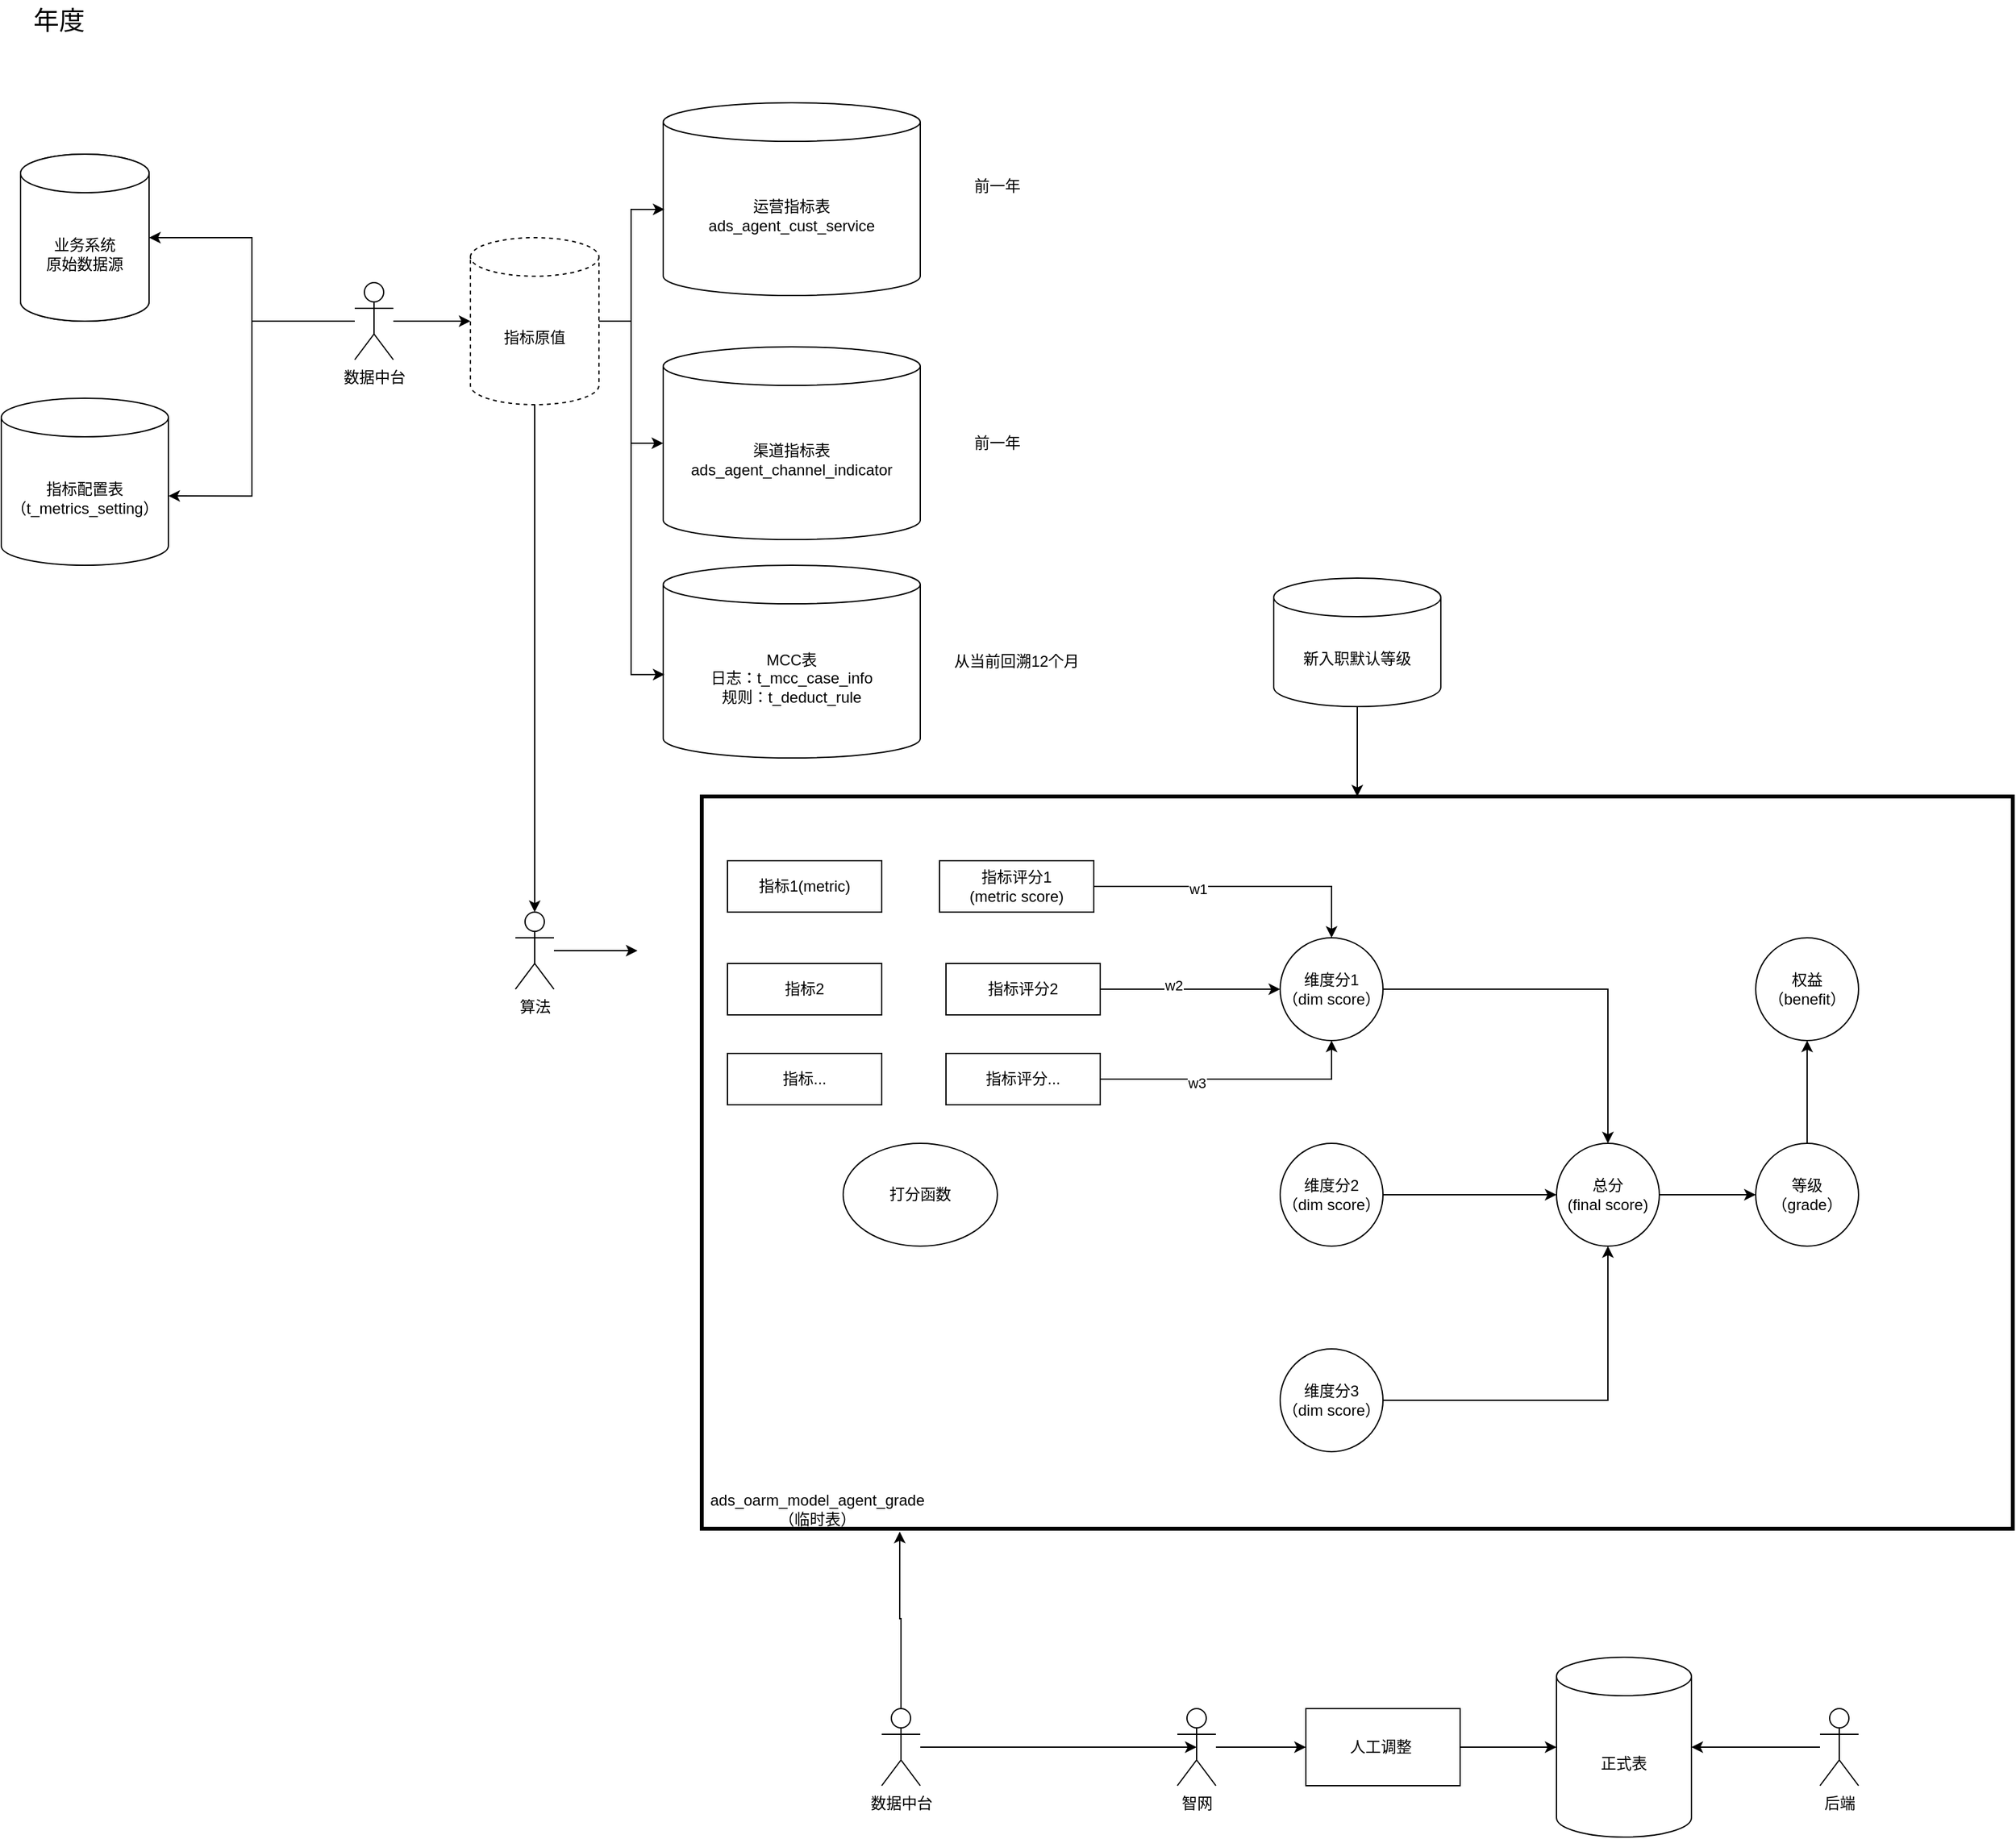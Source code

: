 <mxfile version="24.1.0" type="github">
  <diagram name="Page-1" id="7adLxPBNDACRK67hd0sj">
    <mxGraphModel dx="1194" dy="756" grid="1" gridSize="10" guides="1" tooltips="1" connect="1" arrows="1" fold="1" page="1" pageScale="1" pageWidth="850" pageHeight="1100" math="0" shadow="0">
      <root>
        <mxCell id="0" />
        <mxCell id="1" parent="0" />
        <mxCell id="HvlShVi-bSNx_eHB84_e-1" value="&lt;font style=&quot;font-size: 20px;&quot;&gt;年度&lt;/font&gt;" style="text;html=1;align=center;verticalAlign=middle;whiteSpace=wrap;rounded=0;" vertex="1" parent="1">
          <mxGeometry x="40" y="60" width="60" height="30" as="geometry" />
        </mxCell>
        <mxCell id="HvlShVi-bSNx_eHB84_e-2" value="业务系统&lt;div&gt;原始数据源&lt;/div&gt;" style="shape=cylinder3;whiteSpace=wrap;html=1;boundedLbl=1;backgroundOutline=1;size=15;" vertex="1" parent="1">
          <mxGeometry x="40" y="180" width="100" height="130" as="geometry" />
        </mxCell>
        <mxCell id="HvlShVi-bSNx_eHB84_e-13" style="edgeStyle=orthogonalEdgeStyle;rounded=0;orthogonalLoop=1;jettySize=auto;html=1;" edge="1" parent="1" source="HvlShVi-bSNx_eHB84_e-3" target="HvlShVi-bSNx_eHB84_e-11">
          <mxGeometry relative="1" as="geometry" />
        </mxCell>
        <mxCell id="HvlShVi-bSNx_eHB84_e-3" value="数据中台" style="shape=umlActor;verticalLabelPosition=bottom;verticalAlign=top;html=1;outlineConnect=0;" vertex="1" parent="1">
          <mxGeometry x="300" y="280" width="30" height="60" as="geometry" />
        </mxCell>
        <mxCell id="HvlShVi-bSNx_eHB84_e-7" value="指标配置表&lt;div&gt;（t_metrics_setting）&lt;/div&gt;" style="shape=cylinder3;whiteSpace=wrap;html=1;boundedLbl=1;backgroundOutline=1;size=15;" vertex="1" parent="1">
          <mxGeometry x="25" y="370" width="130" height="130" as="geometry" />
        </mxCell>
        <mxCell id="HvlShVi-bSNx_eHB84_e-9" style="edgeStyle=orthogonalEdgeStyle;rounded=0;orthogonalLoop=1;jettySize=auto;html=1;entryX=1;entryY=0.585;entryDx=0;entryDy=0;entryPerimeter=0;" edge="1" parent="1" source="HvlShVi-bSNx_eHB84_e-3" target="HvlShVi-bSNx_eHB84_e-7">
          <mxGeometry relative="1" as="geometry">
            <Array as="points">
              <mxPoint x="220" y="310" />
              <mxPoint x="220" y="446" />
            </Array>
          </mxGeometry>
        </mxCell>
        <mxCell id="HvlShVi-bSNx_eHB84_e-10" style="edgeStyle=orthogonalEdgeStyle;rounded=0;orthogonalLoop=1;jettySize=auto;html=1;entryX=1;entryY=0.5;entryDx=0;entryDy=0;entryPerimeter=0;" edge="1" parent="1" source="HvlShVi-bSNx_eHB84_e-3" target="HvlShVi-bSNx_eHB84_e-2">
          <mxGeometry relative="1" as="geometry" />
        </mxCell>
        <mxCell id="HvlShVi-bSNx_eHB84_e-19" style="edgeStyle=orthogonalEdgeStyle;rounded=0;orthogonalLoop=1;jettySize=auto;html=1;" edge="1" parent="1" source="HvlShVi-bSNx_eHB84_e-11" target="HvlShVi-bSNx_eHB84_e-16">
          <mxGeometry relative="1" as="geometry" />
        </mxCell>
        <mxCell id="HvlShVi-bSNx_eHB84_e-11" value="指标原值" style="shape=cylinder3;whiteSpace=wrap;html=1;boundedLbl=1;backgroundOutline=1;size=15;dashed=1;" vertex="1" parent="1">
          <mxGeometry x="390" y="245" width="100" height="130" as="geometry" />
        </mxCell>
        <mxCell id="HvlShVi-bSNx_eHB84_e-14" value="业务系统&lt;div&gt;原始数据源&lt;/div&gt;" style="shape=cylinder3;whiteSpace=wrap;html=1;boundedLbl=1;backgroundOutline=1;size=15;" vertex="1" parent="1">
          <mxGeometry x="40" y="180" width="100" height="130" as="geometry" />
        </mxCell>
        <mxCell id="HvlShVi-bSNx_eHB84_e-15" value="运营指标表&lt;div&gt;ads_agent_cust_service&lt;br&gt;&lt;/div&gt;" style="shape=cylinder3;whiteSpace=wrap;html=1;boundedLbl=1;backgroundOutline=1;size=15;" vertex="1" parent="1">
          <mxGeometry x="540" y="140" width="200" height="150" as="geometry" />
        </mxCell>
        <mxCell id="HvlShVi-bSNx_eHB84_e-16" value="渠道指标表&lt;div&gt;ads_agent_channel_indicator&lt;br&gt;&lt;/div&gt;" style="shape=cylinder3;whiteSpace=wrap;html=1;boundedLbl=1;backgroundOutline=1;size=15;" vertex="1" parent="1">
          <mxGeometry x="540" y="330" width="200" height="150" as="geometry" />
        </mxCell>
        <mxCell id="HvlShVi-bSNx_eHB84_e-17" value="MCC表&lt;div&gt;日志：t_mcc_case_info&lt;/div&gt;&lt;div&gt;规则：t_deduct_rule&lt;/div&gt;" style="shape=cylinder3;whiteSpace=wrap;html=1;boundedLbl=1;backgroundOutline=1;size=15;" vertex="1" parent="1">
          <mxGeometry x="540" y="500" width="200" height="150" as="geometry" />
        </mxCell>
        <mxCell id="HvlShVi-bSNx_eHB84_e-18" style="edgeStyle=orthogonalEdgeStyle;rounded=0;orthogonalLoop=1;jettySize=auto;html=1;entryX=0.005;entryY=0.553;entryDx=0;entryDy=0;entryPerimeter=0;" edge="1" parent="1" source="HvlShVi-bSNx_eHB84_e-11" target="HvlShVi-bSNx_eHB84_e-15">
          <mxGeometry relative="1" as="geometry" />
        </mxCell>
        <mxCell id="HvlShVi-bSNx_eHB84_e-20" style="edgeStyle=orthogonalEdgeStyle;rounded=0;orthogonalLoop=1;jettySize=auto;html=1;entryX=0.005;entryY=0.567;entryDx=0;entryDy=0;entryPerimeter=0;" edge="1" parent="1" source="HvlShVi-bSNx_eHB84_e-11" target="HvlShVi-bSNx_eHB84_e-17">
          <mxGeometry relative="1" as="geometry" />
        </mxCell>
        <mxCell id="HvlShVi-bSNx_eHB84_e-23" value="从当前回溯12个月" style="text;html=1;align=center;verticalAlign=middle;whiteSpace=wrap;rounded=0;" vertex="1" parent="1">
          <mxGeometry x="750" y="560" width="130" height="30" as="geometry" />
        </mxCell>
        <mxCell id="HvlShVi-bSNx_eHB84_e-29" style="edgeStyle=orthogonalEdgeStyle;rounded=0;orthogonalLoop=1;jettySize=auto;html=1;" edge="1" parent="1" source="HvlShVi-bSNx_eHB84_e-24">
          <mxGeometry relative="1" as="geometry">
            <mxPoint x="520" y="800" as="targetPoint" />
          </mxGeometry>
        </mxCell>
        <mxCell id="HvlShVi-bSNx_eHB84_e-24" value="算法" style="shape=umlActor;verticalLabelPosition=bottom;verticalAlign=top;html=1;outlineConnect=0;" vertex="1" parent="1">
          <mxGeometry x="425" y="770" width="30" height="60" as="geometry" />
        </mxCell>
        <mxCell id="HvlShVi-bSNx_eHB84_e-25" style="edgeStyle=orthogonalEdgeStyle;rounded=0;orthogonalLoop=1;jettySize=auto;html=1;entryX=0.5;entryY=0;entryDx=0;entryDy=0;entryPerimeter=0;" edge="1" parent="1" source="HvlShVi-bSNx_eHB84_e-11" target="HvlShVi-bSNx_eHB84_e-24">
          <mxGeometry relative="1" as="geometry" />
        </mxCell>
        <mxCell id="HvlShVi-bSNx_eHB84_e-26" value="指标1(metric)" style="rounded=0;whiteSpace=wrap;html=1;" vertex="1" parent="1">
          <mxGeometry x="590" y="730" width="120" height="40" as="geometry" />
        </mxCell>
        <mxCell id="HvlShVi-bSNx_eHB84_e-27" value="指标2" style="rounded=0;whiteSpace=wrap;html=1;" vertex="1" parent="1">
          <mxGeometry x="590" y="810" width="120" height="40" as="geometry" />
        </mxCell>
        <mxCell id="HvlShVi-bSNx_eHB84_e-28" value="指标..." style="rounded=0;whiteSpace=wrap;html=1;" vertex="1" parent="1">
          <mxGeometry x="590" y="880" width="120" height="40" as="geometry" />
        </mxCell>
        <mxCell id="HvlShVi-bSNx_eHB84_e-34" style="edgeStyle=orthogonalEdgeStyle;rounded=0;orthogonalLoop=1;jettySize=auto;html=1;" edge="1" parent="1" source="HvlShVi-bSNx_eHB84_e-30" target="HvlShVi-bSNx_eHB84_e-33">
          <mxGeometry relative="1" as="geometry" />
        </mxCell>
        <mxCell id="HvlShVi-bSNx_eHB84_e-37" value="w1" style="edgeLabel;html=1;align=center;verticalAlign=middle;resizable=0;points=[];" vertex="1" connectable="0" parent="HvlShVi-bSNx_eHB84_e-34">
          <mxGeometry x="-0.28" y="-1" relative="1" as="geometry">
            <mxPoint y="1" as="offset" />
          </mxGeometry>
        </mxCell>
        <mxCell id="HvlShVi-bSNx_eHB84_e-30" value="指标评分1&lt;div&gt;(metric score)&lt;span style=&quot;color: rgba(0, 0, 0, 0); font-family: monospace; font-size: 0px; text-align: start; text-wrap: nowrap;&quot;&gt;%3CmxGraphModel%3E%3Croot%3E%3CmxCell%20id%3D%220%22%2F%3E%3CmxCell%20id%3D%221%22%20parent%3D%220%22%2F%3E%3CmxCell%20id%3D%222%22%20value%3D%22%E6%8C%87%E6%A0%871%22%20style%3D%22rounded%3D0%3BwhiteSpace%3Dwrap%3Bhtml%3D1%3B%22%20vertex%3D%221%22%20parent%3D%221%22%3E%3CmxGeometry%20x%3D%22590%22%20y%3D%22730%22%20width%3D%22120%22%20height%3D%2240%22%20as%3D%22geometry%22%2F%3E%3C%2FmxCell%3E%3C%2Froot%3E%3C%2FmxGraphModel%3E&lt;/span&gt;&lt;/div&gt;" style="rounded=0;whiteSpace=wrap;html=1;" vertex="1" parent="1">
          <mxGeometry x="755" y="730" width="120" height="40" as="geometry" />
        </mxCell>
        <mxCell id="HvlShVi-bSNx_eHB84_e-35" style="edgeStyle=orthogonalEdgeStyle;rounded=0;orthogonalLoop=1;jettySize=auto;html=1;" edge="1" parent="1" source="HvlShVi-bSNx_eHB84_e-31" target="HvlShVi-bSNx_eHB84_e-33">
          <mxGeometry relative="1" as="geometry" />
        </mxCell>
        <mxCell id="HvlShVi-bSNx_eHB84_e-38" value="w2" style="edgeLabel;html=1;align=center;verticalAlign=middle;resizable=0;points=[];" vertex="1" connectable="0" parent="HvlShVi-bSNx_eHB84_e-35">
          <mxGeometry x="-0.186" y="4" relative="1" as="geometry">
            <mxPoint y="1" as="offset" />
          </mxGeometry>
        </mxCell>
        <mxCell id="HvlShVi-bSNx_eHB84_e-31" value="指标评分2&lt;span style=&quot;color: rgba(0, 0, 0, 0); font-family: monospace; font-size: 0px; text-align: start; text-wrap: nowrap;&quot;&gt;%3CmxGraphModel%3E%3Croot%3E%3CmxCell%20id%3D%220%22%2F%3E%3CmxCell%20id%3D%221%22%20parent%3D%220%22%2F%3E%3CmxCell%20id%3D%222%22%20value%3D%22%E6%8C%87%E6%A0%871%22%20style%3D%22rounded%3D0%3BwhiteSpace%3Dwrap%3Bhtml%3D1%3B%22%20vertex%3D%221%22%20parent%3D%221%22%3E%3CmxGeometry%20x%3D%22590%22%20y%3D%22730%22%20width%3D%22120%22%20height%3D%2240%22%20as%3D%22geometry%22%2F%3E%3C%2FmxCell%3E%3C%2Froot%3E%3C%2FmxGraphModel%3E&lt;/span&gt;" style="rounded=0;whiteSpace=wrap;html=1;" vertex="1" parent="1">
          <mxGeometry x="760" y="810" width="120" height="40" as="geometry" />
        </mxCell>
        <mxCell id="HvlShVi-bSNx_eHB84_e-36" style="edgeStyle=orthogonalEdgeStyle;rounded=0;orthogonalLoop=1;jettySize=auto;html=1;" edge="1" parent="1" source="HvlShVi-bSNx_eHB84_e-32" target="HvlShVi-bSNx_eHB84_e-33">
          <mxGeometry relative="1" as="geometry" />
        </mxCell>
        <mxCell id="HvlShVi-bSNx_eHB84_e-39" value="w3" style="edgeLabel;html=1;align=center;verticalAlign=middle;resizable=0;points=[];" vertex="1" connectable="0" parent="HvlShVi-bSNx_eHB84_e-36">
          <mxGeometry x="-0.286" y="-2" relative="1" as="geometry">
            <mxPoint y="1" as="offset" />
          </mxGeometry>
        </mxCell>
        <mxCell id="HvlShVi-bSNx_eHB84_e-32" value="指标评分...&lt;span style=&quot;color: rgba(0, 0, 0, 0); font-family: monospace; font-size: 0px; text-align: start; text-wrap: nowrap;&quot;&gt;%3CmxGraphModel%3E%3Croot%3E%3CmxCell%20id%3D%220%22%2F%3E%3CmxCell%20id%3D%221%22%20parent%3D%220%22%2F%3E%3CmxCell%20id%3D%222%22%20value%3D%22%E6%8C%87%E6%A0%871%22%20style%3D%22rounded%3D0%3BwhiteSpace%3Dwrap%3Bhtml%3D1%3B%22%20vertex%3D%221%22%20parent%3D%221%22%3E%3CmxGeometry%20x%3D%22590%22%20y%3D%22730%22%20width%3D%22120%22%20height%3D%2240%22%20as%3D%22geometry%22%2F%3E%3C%2FmxCell%3E%3C%2Froot%3E%3C%2FmxGraphModel%3E&lt;/span&gt;" style="rounded=0;whiteSpace=wrap;html=1;" vertex="1" parent="1">
          <mxGeometry x="760" y="880" width="120" height="40" as="geometry" />
        </mxCell>
        <mxCell id="HvlShVi-bSNx_eHB84_e-44" style="edgeStyle=orthogonalEdgeStyle;rounded=0;orthogonalLoop=1;jettySize=auto;html=1;" edge="1" parent="1" source="HvlShVi-bSNx_eHB84_e-33" target="HvlShVi-bSNx_eHB84_e-42">
          <mxGeometry relative="1" as="geometry" />
        </mxCell>
        <mxCell id="HvlShVi-bSNx_eHB84_e-33" value="维度分1&lt;div&gt;（dim score）&lt;/div&gt;" style="ellipse;whiteSpace=wrap;html=1;aspect=fixed;" vertex="1" parent="1">
          <mxGeometry x="1020" y="790" width="80" height="80" as="geometry" />
        </mxCell>
        <mxCell id="HvlShVi-bSNx_eHB84_e-45" style="edgeStyle=orthogonalEdgeStyle;rounded=0;orthogonalLoop=1;jettySize=auto;html=1;" edge="1" parent="1" source="HvlShVi-bSNx_eHB84_e-40" target="HvlShVi-bSNx_eHB84_e-42">
          <mxGeometry relative="1" as="geometry" />
        </mxCell>
        <mxCell id="HvlShVi-bSNx_eHB84_e-40" value="维度分2&lt;div&gt;（dim score）&lt;/div&gt;" style="ellipse;whiteSpace=wrap;html=1;aspect=fixed;" vertex="1" parent="1">
          <mxGeometry x="1020" y="950" width="80" height="80" as="geometry" />
        </mxCell>
        <mxCell id="HvlShVi-bSNx_eHB84_e-46" style="edgeStyle=orthogonalEdgeStyle;rounded=0;orthogonalLoop=1;jettySize=auto;html=1;entryX=0.5;entryY=1;entryDx=0;entryDy=0;" edge="1" parent="1" source="HvlShVi-bSNx_eHB84_e-41" target="HvlShVi-bSNx_eHB84_e-42">
          <mxGeometry relative="1" as="geometry" />
        </mxCell>
        <mxCell id="HvlShVi-bSNx_eHB84_e-41" value="维度分3&lt;div&gt;（dim score）&lt;/div&gt;" style="ellipse;whiteSpace=wrap;html=1;aspect=fixed;" vertex="1" parent="1">
          <mxGeometry x="1020" y="1110" width="80" height="80" as="geometry" />
        </mxCell>
        <mxCell id="HvlShVi-bSNx_eHB84_e-48" style="edgeStyle=orthogonalEdgeStyle;rounded=0;orthogonalLoop=1;jettySize=auto;html=1;" edge="1" parent="1" source="HvlShVi-bSNx_eHB84_e-42" target="HvlShVi-bSNx_eHB84_e-47">
          <mxGeometry relative="1" as="geometry" />
        </mxCell>
        <mxCell id="HvlShVi-bSNx_eHB84_e-42" value="总分&lt;div&gt;(final score)&lt;/div&gt;" style="ellipse;whiteSpace=wrap;html=1;aspect=fixed;" vertex="1" parent="1">
          <mxGeometry x="1235" y="950" width="80" height="80" as="geometry" />
        </mxCell>
        <mxCell id="HvlShVi-bSNx_eHB84_e-50" style="edgeStyle=orthogonalEdgeStyle;rounded=0;orthogonalLoop=1;jettySize=auto;html=1;entryX=0.5;entryY=1;entryDx=0;entryDy=0;" edge="1" parent="1" source="HvlShVi-bSNx_eHB84_e-47" target="HvlShVi-bSNx_eHB84_e-49">
          <mxGeometry relative="1" as="geometry" />
        </mxCell>
        <mxCell id="HvlShVi-bSNx_eHB84_e-47" value="等级&lt;div&gt;（grade）&lt;/div&gt;" style="ellipse;whiteSpace=wrap;html=1;aspect=fixed;" vertex="1" parent="1">
          <mxGeometry x="1390" y="950" width="80" height="80" as="geometry" />
        </mxCell>
        <mxCell id="HvlShVi-bSNx_eHB84_e-51" value="" style="rounded=0;whiteSpace=wrap;html=1;fillColor=none;strokeWidth=3;" vertex="1" parent="1">
          <mxGeometry x="570" y="680" width="1020" height="570" as="geometry" />
        </mxCell>
        <mxCell id="HvlShVi-bSNx_eHB84_e-49" value="权益&lt;div&gt;（benefit）&lt;/div&gt;" style="ellipse;whiteSpace=wrap;html=1;aspect=fixed;" vertex="1" parent="1">
          <mxGeometry x="1390" y="790" width="80" height="80" as="geometry" />
        </mxCell>
        <mxCell id="HvlShVi-bSNx_eHB84_e-52" value="ads_oarm_model_agent_grade（临时表）" style="text;html=1;align=center;verticalAlign=middle;whiteSpace=wrap;rounded=0;" vertex="1" parent="1">
          <mxGeometry x="630" y="1220" width="60" height="30" as="geometry" />
        </mxCell>
        <mxCell id="HvlShVi-bSNx_eHB84_e-57" value="数据中台" style="shape=umlActor;verticalLabelPosition=bottom;verticalAlign=top;html=1;outlineConnect=0;" vertex="1" parent="1">
          <mxGeometry x="710" y="1390" width="30" height="60" as="geometry" />
        </mxCell>
        <mxCell id="HvlShVi-bSNx_eHB84_e-58" style="edgeStyle=orthogonalEdgeStyle;rounded=0;orthogonalLoop=1;jettySize=auto;html=1;entryX=0.151;entryY=1.004;entryDx=0;entryDy=0;entryPerimeter=0;" edge="1" parent="1" source="HvlShVi-bSNx_eHB84_e-57" target="HvlShVi-bSNx_eHB84_e-51">
          <mxGeometry relative="1" as="geometry" />
        </mxCell>
        <mxCell id="HvlShVi-bSNx_eHB84_e-65" style="edgeStyle=orthogonalEdgeStyle;rounded=0;orthogonalLoop=1;jettySize=auto;html=1;" edge="1" parent="1" source="HvlShVi-bSNx_eHB84_e-59" target="HvlShVi-bSNx_eHB84_e-64">
          <mxGeometry relative="1" as="geometry" />
        </mxCell>
        <mxCell id="HvlShVi-bSNx_eHB84_e-59" value="智网" style="shape=umlActor;verticalLabelPosition=bottom;verticalAlign=top;html=1;outlineConnect=0;" vertex="1" parent="1">
          <mxGeometry x="940" y="1390" width="30" height="60" as="geometry" />
        </mxCell>
        <mxCell id="HvlShVi-bSNx_eHB84_e-62" style="edgeStyle=orthogonalEdgeStyle;rounded=0;orthogonalLoop=1;jettySize=auto;html=1;entryX=0.5;entryY=0.5;entryDx=0;entryDy=0;entryPerimeter=0;" edge="1" parent="1" source="HvlShVi-bSNx_eHB84_e-57" target="HvlShVi-bSNx_eHB84_e-59">
          <mxGeometry relative="1" as="geometry" />
        </mxCell>
        <mxCell id="HvlShVi-bSNx_eHB84_e-69" style="edgeStyle=orthogonalEdgeStyle;rounded=0;orthogonalLoop=1;jettySize=auto;html=1;" edge="1" parent="1" source="HvlShVi-bSNx_eHB84_e-64" target="HvlShVi-bSNx_eHB84_e-68">
          <mxGeometry relative="1" as="geometry" />
        </mxCell>
        <mxCell id="HvlShVi-bSNx_eHB84_e-64" value="人工调整&amp;nbsp;" style="rounded=0;whiteSpace=wrap;html=1;" vertex="1" parent="1">
          <mxGeometry x="1040" y="1390" width="120" height="60" as="geometry" />
        </mxCell>
        <mxCell id="HvlShVi-bSNx_eHB84_e-68" value="正式表" style="shape=cylinder3;whiteSpace=wrap;html=1;boundedLbl=1;backgroundOutline=1;size=15;" vertex="1" parent="1">
          <mxGeometry x="1235" y="1350" width="105" height="140" as="geometry" />
        </mxCell>
        <mxCell id="HvlShVi-bSNx_eHB84_e-72" style="edgeStyle=orthogonalEdgeStyle;rounded=0;orthogonalLoop=1;jettySize=auto;html=1;" edge="1" parent="1" source="HvlShVi-bSNx_eHB84_e-70" target="HvlShVi-bSNx_eHB84_e-68">
          <mxGeometry relative="1" as="geometry" />
        </mxCell>
        <mxCell id="HvlShVi-bSNx_eHB84_e-70" value="后端" style="shape=umlActor;verticalLabelPosition=bottom;verticalAlign=top;html=1;outlineConnect=0;" vertex="1" parent="1">
          <mxGeometry x="1440" y="1390" width="30" height="60" as="geometry" />
        </mxCell>
        <mxCell id="HvlShVi-bSNx_eHB84_e-73" value="前一&lt;span style=&quot;background-color: initial;&quot;&gt;年&lt;/span&gt;" style="text;html=1;align=center;verticalAlign=middle;whiteSpace=wrap;rounded=0;" vertex="1" parent="1">
          <mxGeometry x="770" y="190" width="60" height="30" as="geometry" />
        </mxCell>
        <mxCell id="HvlShVi-bSNx_eHB84_e-74" value="前一&lt;span style=&quot;background-color: initial;&quot;&gt;年&lt;/span&gt;" style="text;html=1;align=center;verticalAlign=middle;whiteSpace=wrap;rounded=0;" vertex="1" parent="1">
          <mxGeometry x="770" y="390" width="60" height="30" as="geometry" />
        </mxCell>
        <mxCell id="HvlShVi-bSNx_eHB84_e-76" style="edgeStyle=orthogonalEdgeStyle;rounded=0;orthogonalLoop=1;jettySize=auto;html=1;" edge="1" parent="1" source="HvlShVi-bSNx_eHB84_e-75" target="HvlShVi-bSNx_eHB84_e-51">
          <mxGeometry relative="1" as="geometry" />
        </mxCell>
        <mxCell id="HvlShVi-bSNx_eHB84_e-75" value="新入职默认等级" style="shape=cylinder3;whiteSpace=wrap;html=1;boundedLbl=1;backgroundOutline=1;size=15;" vertex="1" parent="1">
          <mxGeometry x="1015" y="510" width="130" height="100" as="geometry" />
        </mxCell>
        <mxCell id="HvlShVi-bSNx_eHB84_e-77" value="打分函数" style="ellipse;whiteSpace=wrap;html=1;" vertex="1" parent="1">
          <mxGeometry x="680" y="950" width="120" height="80" as="geometry" />
        </mxCell>
      </root>
    </mxGraphModel>
  </diagram>
</mxfile>
